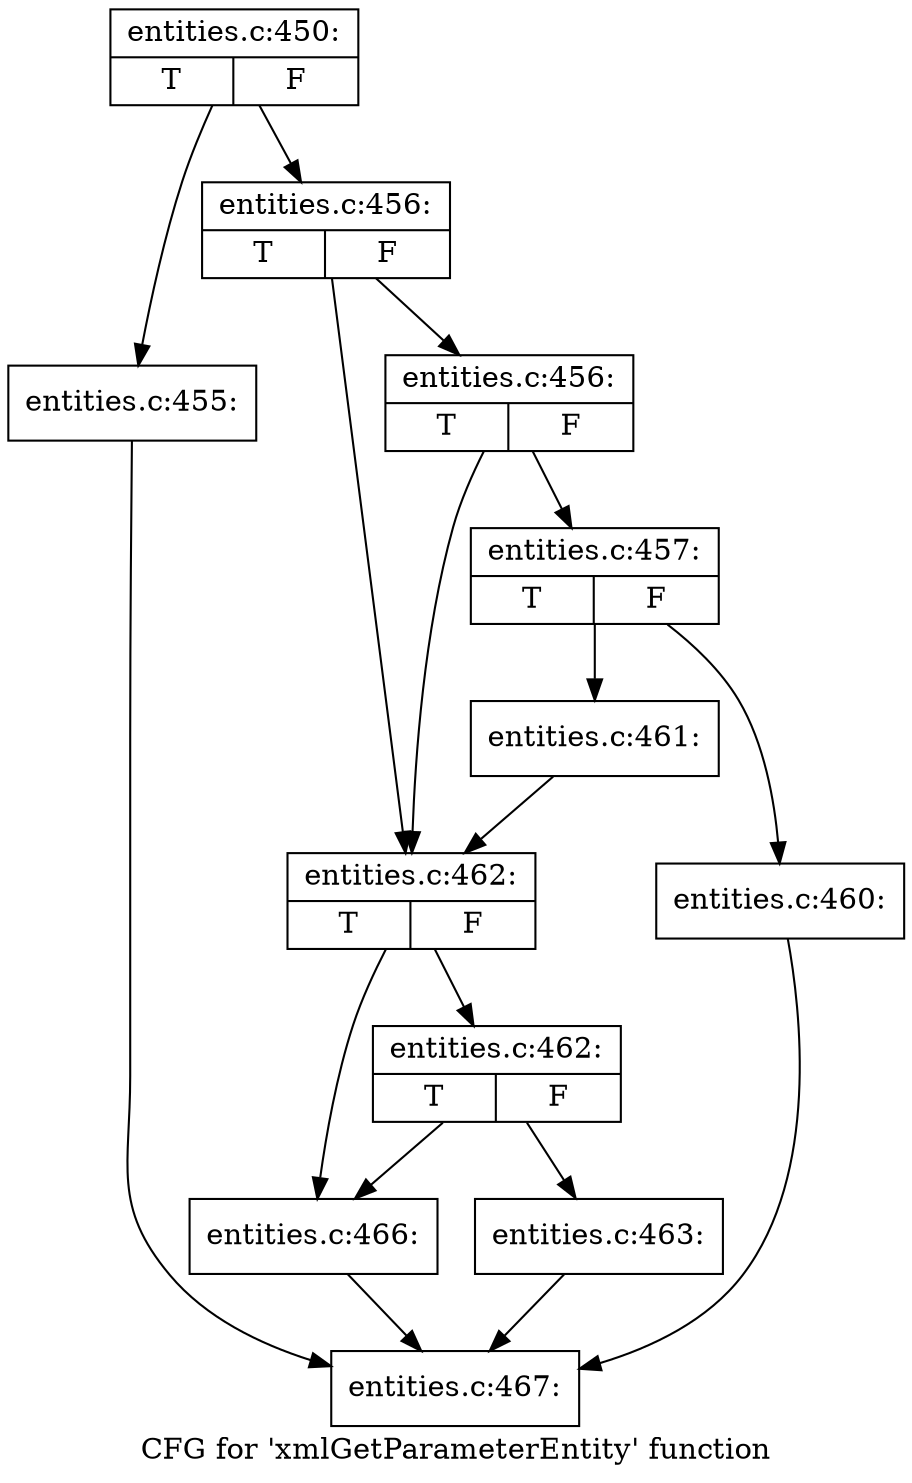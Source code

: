 digraph "CFG for 'xmlGetParameterEntity' function" {
	label="CFG for 'xmlGetParameterEntity' function";

	Node0x4b0fd30 [shape=record,label="{entities.c:450:|{<s0>T|<s1>F}}"];
	Node0x4b0fd30 -> Node0x4b06d20;
	Node0x4b0fd30 -> Node0x4b06d70;
	Node0x4b06d20 [shape=record,label="{entities.c:455:}"];
	Node0x4b06d20 -> Node0x4928600;
	Node0x4b06d70 [shape=record,label="{entities.c:456:|{<s0>T|<s1>F}}"];
	Node0x4b06d70 -> Node0x4b07230;
	Node0x4b06d70 -> Node0x4b071e0;
	Node0x4b07230 [shape=record,label="{entities.c:456:|{<s0>T|<s1>F}}"];
	Node0x4b07230 -> Node0x4b07190;
	Node0x4b07230 -> Node0x4b071e0;
	Node0x4b07190 [shape=record,label="{entities.c:457:|{<s0>T|<s1>F}}"];
	Node0x4b07190 -> Node0x4b1bef0;
	Node0x4b07190 -> Node0x4b1c220;
	Node0x4b1bef0 [shape=record,label="{entities.c:460:}"];
	Node0x4b1bef0 -> Node0x4928600;
	Node0x4b1c220 [shape=record,label="{entities.c:461:}"];
	Node0x4b1c220 -> Node0x4b071e0;
	Node0x4b071e0 [shape=record,label="{entities.c:462:|{<s0>T|<s1>F}}"];
	Node0x4b071e0 -> Node0x4b1c800;
	Node0x4b071e0 -> Node0x4b1c7b0;
	Node0x4b1c800 [shape=record,label="{entities.c:462:|{<s0>T|<s1>F}}"];
	Node0x4b1c800 -> Node0x4b1c1d0;
	Node0x4b1c800 -> Node0x4b1c7b0;
	Node0x4b1c1d0 [shape=record,label="{entities.c:463:}"];
	Node0x4b1c1d0 -> Node0x4928600;
	Node0x4b1c7b0 [shape=record,label="{entities.c:466:}"];
	Node0x4b1c7b0 -> Node0x4928600;
	Node0x4928600 [shape=record,label="{entities.c:467:}"];
}
